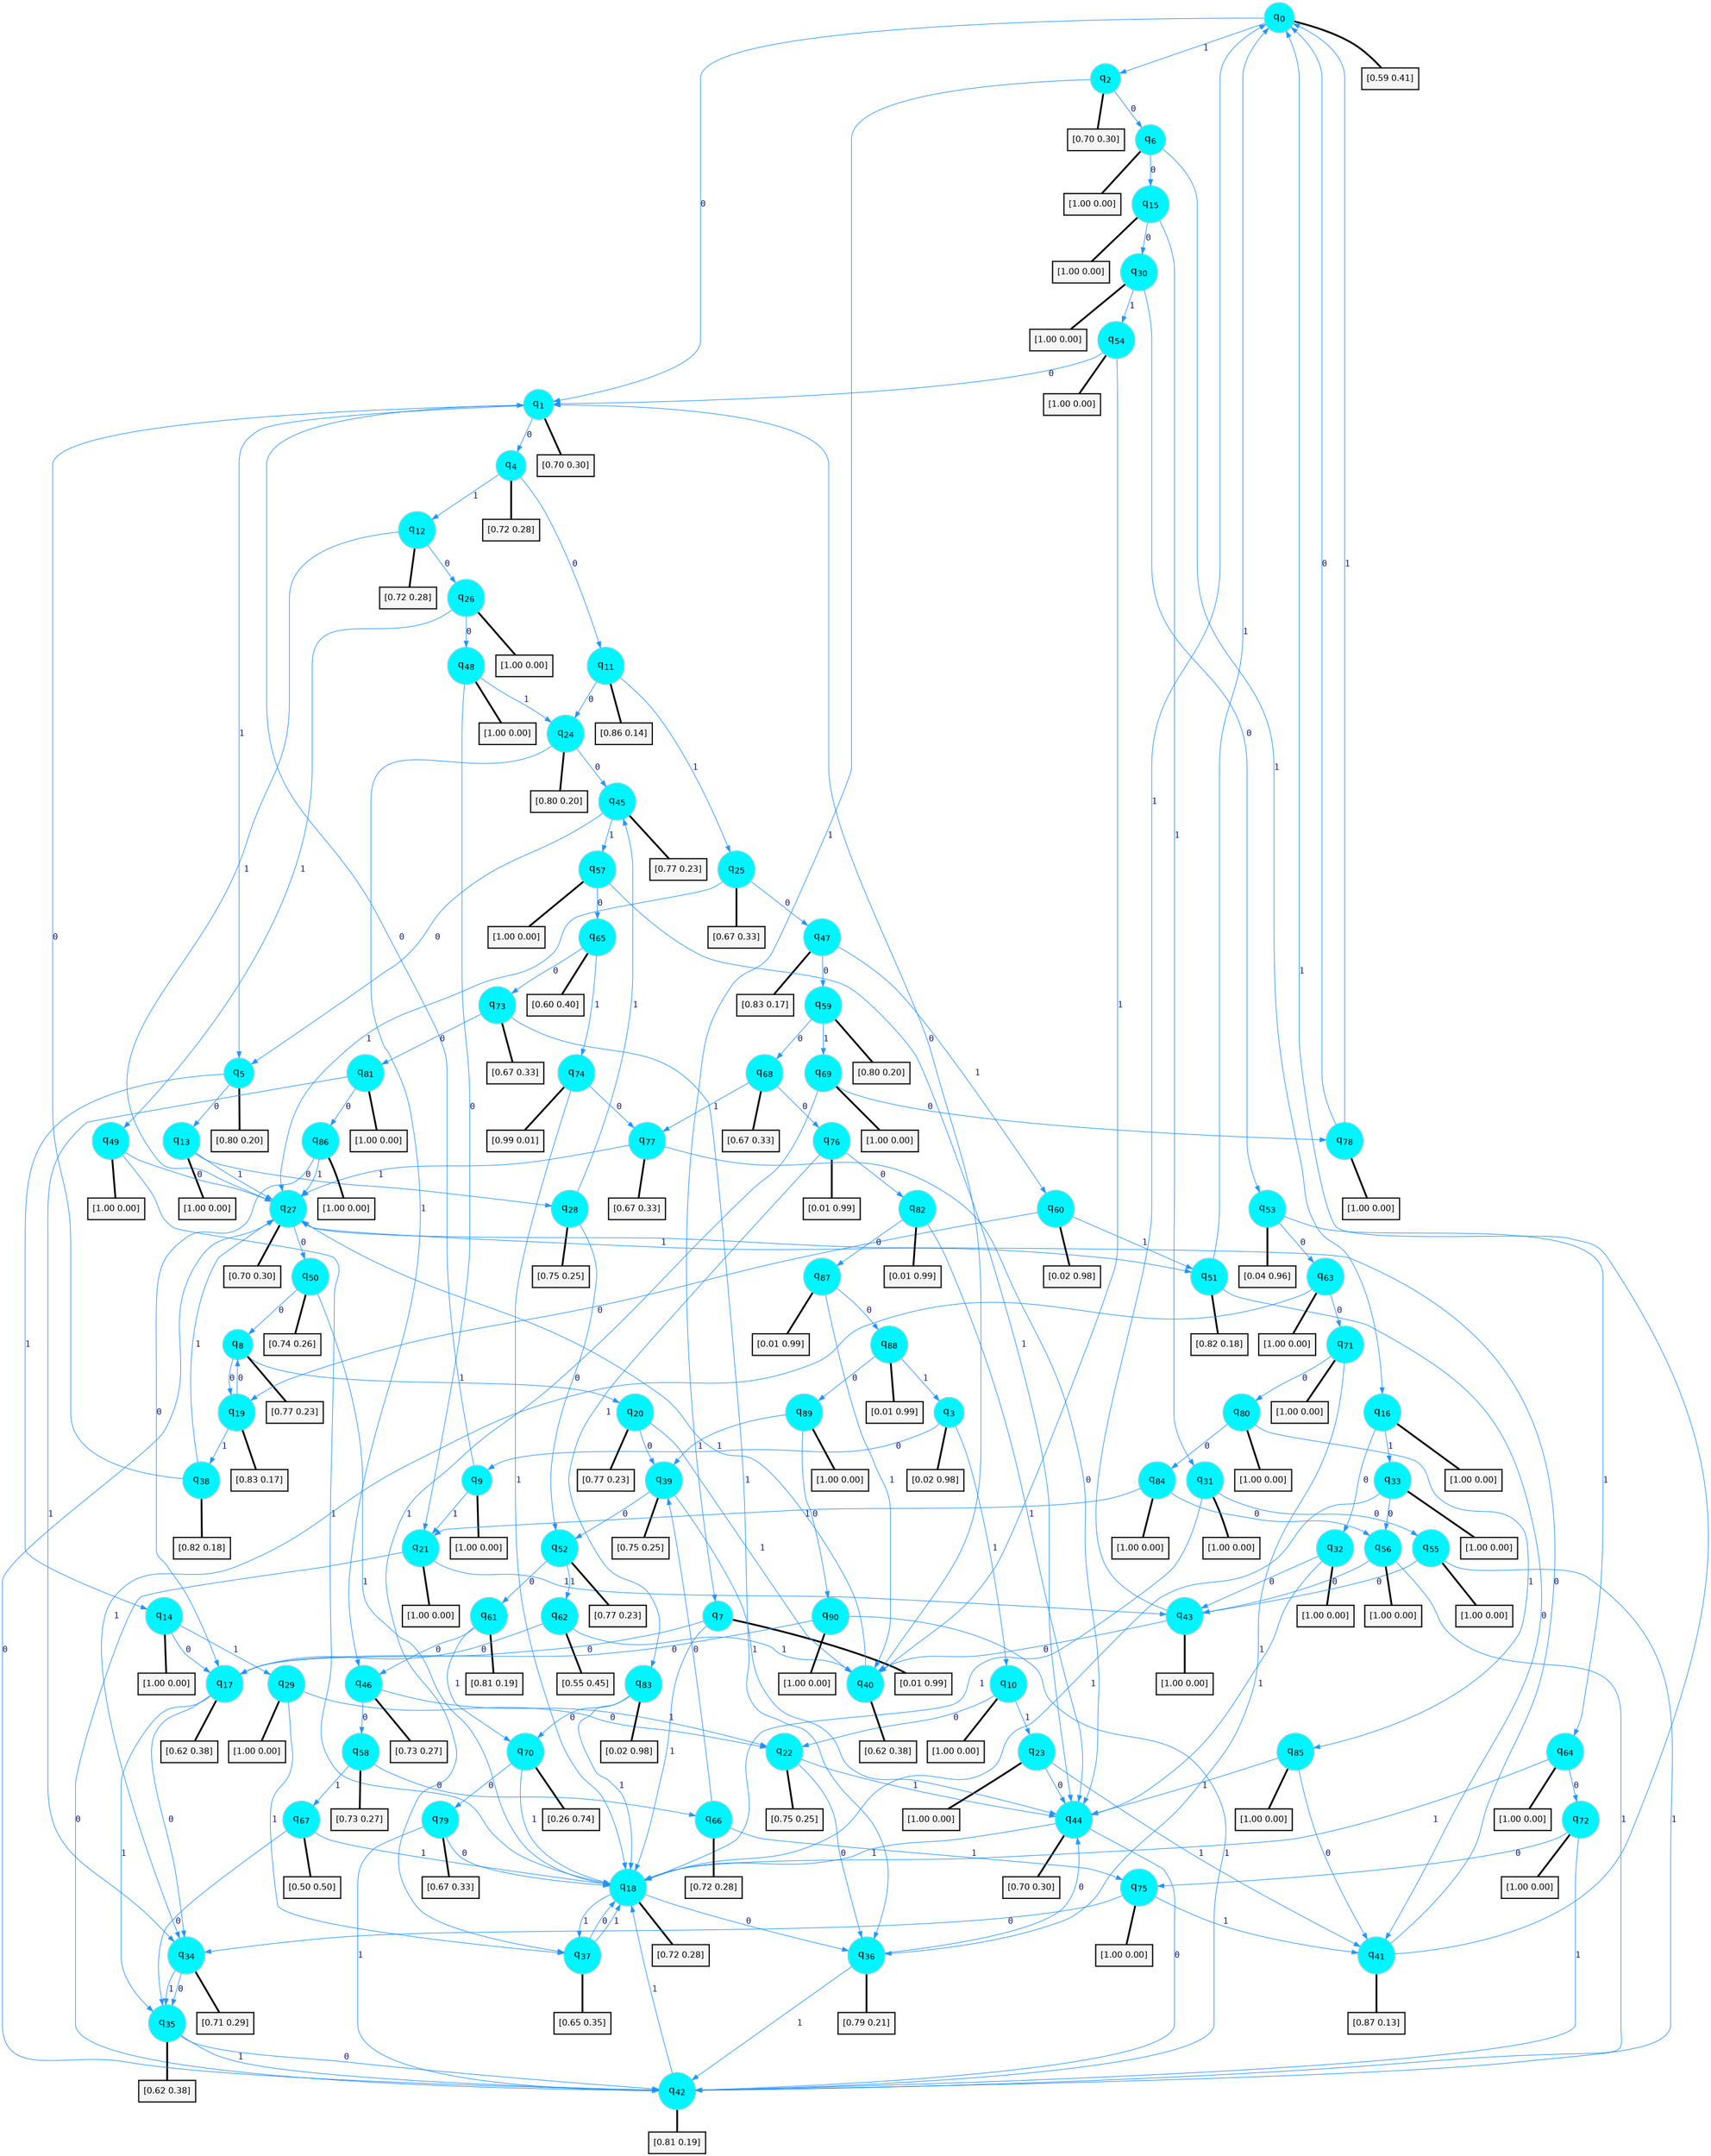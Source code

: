 digraph G {
graph [
bgcolor=transparent, dpi=300, rankdir=TD, size="40,25"];
node [
color=gray, fillcolor=turquoise1, fontcolor=black, fontname=Helvetica, fontsize=16, fontweight=bold, shape=circle, style=filled];
edge [
arrowsize=1, color=dodgerblue1, fontcolor=midnightblue, fontname=courier, fontweight=bold, penwidth=1, style=solid, weight=20];
0[label=<q<SUB>0</SUB>>];
1[label=<q<SUB>1</SUB>>];
2[label=<q<SUB>2</SUB>>];
3[label=<q<SUB>3</SUB>>];
4[label=<q<SUB>4</SUB>>];
5[label=<q<SUB>5</SUB>>];
6[label=<q<SUB>6</SUB>>];
7[label=<q<SUB>7</SUB>>];
8[label=<q<SUB>8</SUB>>];
9[label=<q<SUB>9</SUB>>];
10[label=<q<SUB>10</SUB>>];
11[label=<q<SUB>11</SUB>>];
12[label=<q<SUB>12</SUB>>];
13[label=<q<SUB>13</SUB>>];
14[label=<q<SUB>14</SUB>>];
15[label=<q<SUB>15</SUB>>];
16[label=<q<SUB>16</SUB>>];
17[label=<q<SUB>17</SUB>>];
18[label=<q<SUB>18</SUB>>];
19[label=<q<SUB>19</SUB>>];
20[label=<q<SUB>20</SUB>>];
21[label=<q<SUB>21</SUB>>];
22[label=<q<SUB>22</SUB>>];
23[label=<q<SUB>23</SUB>>];
24[label=<q<SUB>24</SUB>>];
25[label=<q<SUB>25</SUB>>];
26[label=<q<SUB>26</SUB>>];
27[label=<q<SUB>27</SUB>>];
28[label=<q<SUB>28</SUB>>];
29[label=<q<SUB>29</SUB>>];
30[label=<q<SUB>30</SUB>>];
31[label=<q<SUB>31</SUB>>];
32[label=<q<SUB>32</SUB>>];
33[label=<q<SUB>33</SUB>>];
34[label=<q<SUB>34</SUB>>];
35[label=<q<SUB>35</SUB>>];
36[label=<q<SUB>36</SUB>>];
37[label=<q<SUB>37</SUB>>];
38[label=<q<SUB>38</SUB>>];
39[label=<q<SUB>39</SUB>>];
40[label=<q<SUB>40</SUB>>];
41[label=<q<SUB>41</SUB>>];
42[label=<q<SUB>42</SUB>>];
43[label=<q<SUB>43</SUB>>];
44[label=<q<SUB>44</SUB>>];
45[label=<q<SUB>45</SUB>>];
46[label=<q<SUB>46</SUB>>];
47[label=<q<SUB>47</SUB>>];
48[label=<q<SUB>48</SUB>>];
49[label=<q<SUB>49</SUB>>];
50[label=<q<SUB>50</SUB>>];
51[label=<q<SUB>51</SUB>>];
52[label=<q<SUB>52</SUB>>];
53[label=<q<SUB>53</SUB>>];
54[label=<q<SUB>54</SUB>>];
55[label=<q<SUB>55</SUB>>];
56[label=<q<SUB>56</SUB>>];
57[label=<q<SUB>57</SUB>>];
58[label=<q<SUB>58</SUB>>];
59[label=<q<SUB>59</SUB>>];
60[label=<q<SUB>60</SUB>>];
61[label=<q<SUB>61</SUB>>];
62[label=<q<SUB>62</SUB>>];
63[label=<q<SUB>63</SUB>>];
64[label=<q<SUB>64</SUB>>];
65[label=<q<SUB>65</SUB>>];
66[label=<q<SUB>66</SUB>>];
67[label=<q<SUB>67</SUB>>];
68[label=<q<SUB>68</SUB>>];
69[label=<q<SUB>69</SUB>>];
70[label=<q<SUB>70</SUB>>];
71[label=<q<SUB>71</SUB>>];
72[label=<q<SUB>72</SUB>>];
73[label=<q<SUB>73</SUB>>];
74[label=<q<SUB>74</SUB>>];
75[label=<q<SUB>75</SUB>>];
76[label=<q<SUB>76</SUB>>];
77[label=<q<SUB>77</SUB>>];
78[label=<q<SUB>78</SUB>>];
79[label=<q<SUB>79</SUB>>];
80[label=<q<SUB>80</SUB>>];
81[label=<q<SUB>81</SUB>>];
82[label=<q<SUB>82</SUB>>];
83[label=<q<SUB>83</SUB>>];
84[label=<q<SUB>84</SUB>>];
85[label=<q<SUB>85</SUB>>];
86[label=<q<SUB>86</SUB>>];
87[label=<q<SUB>87</SUB>>];
88[label=<q<SUB>88</SUB>>];
89[label=<q<SUB>89</SUB>>];
90[label=<q<SUB>90</SUB>>];
91[label="[0.59 0.41]", shape=box,fontcolor=black, fontname=Helvetica, fontsize=14, penwidth=2, fillcolor=whitesmoke,color=black];
92[label="[0.70 0.30]", shape=box,fontcolor=black, fontname=Helvetica, fontsize=14, penwidth=2, fillcolor=whitesmoke,color=black];
93[label="[0.70 0.30]", shape=box,fontcolor=black, fontname=Helvetica, fontsize=14, penwidth=2, fillcolor=whitesmoke,color=black];
94[label="[0.02 0.98]", shape=box,fontcolor=black, fontname=Helvetica, fontsize=14, penwidth=2, fillcolor=whitesmoke,color=black];
95[label="[0.72 0.28]", shape=box,fontcolor=black, fontname=Helvetica, fontsize=14, penwidth=2, fillcolor=whitesmoke,color=black];
96[label="[0.80 0.20]", shape=box,fontcolor=black, fontname=Helvetica, fontsize=14, penwidth=2, fillcolor=whitesmoke,color=black];
97[label="[1.00 0.00]", shape=box,fontcolor=black, fontname=Helvetica, fontsize=14, penwidth=2, fillcolor=whitesmoke,color=black];
98[label="[0.01 0.99]", shape=box,fontcolor=black, fontname=Helvetica, fontsize=14, penwidth=2, fillcolor=whitesmoke,color=black];
99[label="[0.77 0.23]", shape=box,fontcolor=black, fontname=Helvetica, fontsize=14, penwidth=2, fillcolor=whitesmoke,color=black];
100[label="[1.00 0.00]", shape=box,fontcolor=black, fontname=Helvetica, fontsize=14, penwidth=2, fillcolor=whitesmoke,color=black];
101[label="[1.00 0.00]", shape=box,fontcolor=black, fontname=Helvetica, fontsize=14, penwidth=2, fillcolor=whitesmoke,color=black];
102[label="[0.86 0.14]", shape=box,fontcolor=black, fontname=Helvetica, fontsize=14, penwidth=2, fillcolor=whitesmoke,color=black];
103[label="[0.72 0.28]", shape=box,fontcolor=black, fontname=Helvetica, fontsize=14, penwidth=2, fillcolor=whitesmoke,color=black];
104[label="[1.00 0.00]", shape=box,fontcolor=black, fontname=Helvetica, fontsize=14, penwidth=2, fillcolor=whitesmoke,color=black];
105[label="[1.00 0.00]", shape=box,fontcolor=black, fontname=Helvetica, fontsize=14, penwidth=2, fillcolor=whitesmoke,color=black];
106[label="[1.00 0.00]", shape=box,fontcolor=black, fontname=Helvetica, fontsize=14, penwidth=2, fillcolor=whitesmoke,color=black];
107[label="[1.00 0.00]", shape=box,fontcolor=black, fontname=Helvetica, fontsize=14, penwidth=2, fillcolor=whitesmoke,color=black];
108[label="[0.62 0.38]", shape=box,fontcolor=black, fontname=Helvetica, fontsize=14, penwidth=2, fillcolor=whitesmoke,color=black];
109[label="[0.72 0.28]", shape=box,fontcolor=black, fontname=Helvetica, fontsize=14, penwidth=2, fillcolor=whitesmoke,color=black];
110[label="[0.83 0.17]", shape=box,fontcolor=black, fontname=Helvetica, fontsize=14, penwidth=2, fillcolor=whitesmoke,color=black];
111[label="[0.77 0.23]", shape=box,fontcolor=black, fontname=Helvetica, fontsize=14, penwidth=2, fillcolor=whitesmoke,color=black];
112[label="[1.00 0.00]", shape=box,fontcolor=black, fontname=Helvetica, fontsize=14, penwidth=2, fillcolor=whitesmoke,color=black];
113[label="[0.75 0.25]", shape=box,fontcolor=black, fontname=Helvetica, fontsize=14, penwidth=2, fillcolor=whitesmoke,color=black];
114[label="[1.00 0.00]", shape=box,fontcolor=black, fontname=Helvetica, fontsize=14, penwidth=2, fillcolor=whitesmoke,color=black];
115[label="[0.80 0.20]", shape=box,fontcolor=black, fontname=Helvetica, fontsize=14, penwidth=2, fillcolor=whitesmoke,color=black];
116[label="[0.67 0.33]", shape=box,fontcolor=black, fontname=Helvetica, fontsize=14, penwidth=2, fillcolor=whitesmoke,color=black];
117[label="[1.00 0.00]", shape=box,fontcolor=black, fontname=Helvetica, fontsize=14, penwidth=2, fillcolor=whitesmoke,color=black];
118[label="[0.70 0.30]", shape=box,fontcolor=black, fontname=Helvetica, fontsize=14, penwidth=2, fillcolor=whitesmoke,color=black];
119[label="[0.75 0.25]", shape=box,fontcolor=black, fontname=Helvetica, fontsize=14, penwidth=2, fillcolor=whitesmoke,color=black];
120[label="[1.00 0.00]", shape=box,fontcolor=black, fontname=Helvetica, fontsize=14, penwidth=2, fillcolor=whitesmoke,color=black];
121[label="[1.00 0.00]", shape=box,fontcolor=black, fontname=Helvetica, fontsize=14, penwidth=2, fillcolor=whitesmoke,color=black];
122[label="[1.00 0.00]", shape=box,fontcolor=black, fontname=Helvetica, fontsize=14, penwidth=2, fillcolor=whitesmoke,color=black];
123[label="[1.00 0.00]", shape=box,fontcolor=black, fontname=Helvetica, fontsize=14, penwidth=2, fillcolor=whitesmoke,color=black];
124[label="[1.00 0.00]", shape=box,fontcolor=black, fontname=Helvetica, fontsize=14, penwidth=2, fillcolor=whitesmoke,color=black];
125[label="[0.71 0.29]", shape=box,fontcolor=black, fontname=Helvetica, fontsize=14, penwidth=2, fillcolor=whitesmoke,color=black];
126[label="[0.62 0.38]", shape=box,fontcolor=black, fontname=Helvetica, fontsize=14, penwidth=2, fillcolor=whitesmoke,color=black];
127[label="[0.79 0.21]", shape=box,fontcolor=black, fontname=Helvetica, fontsize=14, penwidth=2, fillcolor=whitesmoke,color=black];
128[label="[0.65 0.35]", shape=box,fontcolor=black, fontname=Helvetica, fontsize=14, penwidth=2, fillcolor=whitesmoke,color=black];
129[label="[0.82 0.18]", shape=box,fontcolor=black, fontname=Helvetica, fontsize=14, penwidth=2, fillcolor=whitesmoke,color=black];
130[label="[0.75 0.25]", shape=box,fontcolor=black, fontname=Helvetica, fontsize=14, penwidth=2, fillcolor=whitesmoke,color=black];
131[label="[0.62 0.38]", shape=box,fontcolor=black, fontname=Helvetica, fontsize=14, penwidth=2, fillcolor=whitesmoke,color=black];
132[label="[0.87 0.13]", shape=box,fontcolor=black, fontname=Helvetica, fontsize=14, penwidth=2, fillcolor=whitesmoke,color=black];
133[label="[0.81 0.19]", shape=box,fontcolor=black, fontname=Helvetica, fontsize=14, penwidth=2, fillcolor=whitesmoke,color=black];
134[label="[1.00 0.00]", shape=box,fontcolor=black, fontname=Helvetica, fontsize=14, penwidth=2, fillcolor=whitesmoke,color=black];
135[label="[0.70 0.30]", shape=box,fontcolor=black, fontname=Helvetica, fontsize=14, penwidth=2, fillcolor=whitesmoke,color=black];
136[label="[0.77 0.23]", shape=box,fontcolor=black, fontname=Helvetica, fontsize=14, penwidth=2, fillcolor=whitesmoke,color=black];
137[label="[0.73 0.27]", shape=box,fontcolor=black, fontname=Helvetica, fontsize=14, penwidth=2, fillcolor=whitesmoke,color=black];
138[label="[0.83 0.17]", shape=box,fontcolor=black, fontname=Helvetica, fontsize=14, penwidth=2, fillcolor=whitesmoke,color=black];
139[label="[1.00 0.00]", shape=box,fontcolor=black, fontname=Helvetica, fontsize=14, penwidth=2, fillcolor=whitesmoke,color=black];
140[label="[1.00 0.00]", shape=box,fontcolor=black, fontname=Helvetica, fontsize=14, penwidth=2, fillcolor=whitesmoke,color=black];
141[label="[0.74 0.26]", shape=box,fontcolor=black, fontname=Helvetica, fontsize=14, penwidth=2, fillcolor=whitesmoke,color=black];
142[label="[0.82 0.18]", shape=box,fontcolor=black, fontname=Helvetica, fontsize=14, penwidth=2, fillcolor=whitesmoke,color=black];
143[label="[0.77 0.23]", shape=box,fontcolor=black, fontname=Helvetica, fontsize=14, penwidth=2, fillcolor=whitesmoke,color=black];
144[label="[0.04 0.96]", shape=box,fontcolor=black, fontname=Helvetica, fontsize=14, penwidth=2, fillcolor=whitesmoke,color=black];
145[label="[1.00 0.00]", shape=box,fontcolor=black, fontname=Helvetica, fontsize=14, penwidth=2, fillcolor=whitesmoke,color=black];
146[label="[1.00 0.00]", shape=box,fontcolor=black, fontname=Helvetica, fontsize=14, penwidth=2, fillcolor=whitesmoke,color=black];
147[label="[1.00 0.00]", shape=box,fontcolor=black, fontname=Helvetica, fontsize=14, penwidth=2, fillcolor=whitesmoke,color=black];
148[label="[1.00 0.00]", shape=box,fontcolor=black, fontname=Helvetica, fontsize=14, penwidth=2, fillcolor=whitesmoke,color=black];
149[label="[0.73 0.27]", shape=box,fontcolor=black, fontname=Helvetica, fontsize=14, penwidth=2, fillcolor=whitesmoke,color=black];
150[label="[0.80 0.20]", shape=box,fontcolor=black, fontname=Helvetica, fontsize=14, penwidth=2, fillcolor=whitesmoke,color=black];
151[label="[0.02 0.98]", shape=box,fontcolor=black, fontname=Helvetica, fontsize=14, penwidth=2, fillcolor=whitesmoke,color=black];
152[label="[0.81 0.19]", shape=box,fontcolor=black, fontname=Helvetica, fontsize=14, penwidth=2, fillcolor=whitesmoke,color=black];
153[label="[0.55 0.45]", shape=box,fontcolor=black, fontname=Helvetica, fontsize=14, penwidth=2, fillcolor=whitesmoke,color=black];
154[label="[1.00 0.00]", shape=box,fontcolor=black, fontname=Helvetica, fontsize=14, penwidth=2, fillcolor=whitesmoke,color=black];
155[label="[1.00 0.00]", shape=box,fontcolor=black, fontname=Helvetica, fontsize=14, penwidth=2, fillcolor=whitesmoke,color=black];
156[label="[0.60 0.40]", shape=box,fontcolor=black, fontname=Helvetica, fontsize=14, penwidth=2, fillcolor=whitesmoke,color=black];
157[label="[0.72 0.28]", shape=box,fontcolor=black, fontname=Helvetica, fontsize=14, penwidth=2, fillcolor=whitesmoke,color=black];
158[label="[0.50 0.50]", shape=box,fontcolor=black, fontname=Helvetica, fontsize=14, penwidth=2, fillcolor=whitesmoke,color=black];
159[label="[0.67 0.33]", shape=box,fontcolor=black, fontname=Helvetica, fontsize=14, penwidth=2, fillcolor=whitesmoke,color=black];
160[label="[1.00 0.00]", shape=box,fontcolor=black, fontname=Helvetica, fontsize=14, penwidth=2, fillcolor=whitesmoke,color=black];
161[label="[0.26 0.74]", shape=box,fontcolor=black, fontname=Helvetica, fontsize=14, penwidth=2, fillcolor=whitesmoke,color=black];
162[label="[1.00 0.00]", shape=box,fontcolor=black, fontname=Helvetica, fontsize=14, penwidth=2, fillcolor=whitesmoke,color=black];
163[label="[1.00 0.00]", shape=box,fontcolor=black, fontname=Helvetica, fontsize=14, penwidth=2, fillcolor=whitesmoke,color=black];
164[label="[0.67 0.33]", shape=box,fontcolor=black, fontname=Helvetica, fontsize=14, penwidth=2, fillcolor=whitesmoke,color=black];
165[label="[0.99 0.01]", shape=box,fontcolor=black, fontname=Helvetica, fontsize=14, penwidth=2, fillcolor=whitesmoke,color=black];
166[label="[1.00 0.00]", shape=box,fontcolor=black, fontname=Helvetica, fontsize=14, penwidth=2, fillcolor=whitesmoke,color=black];
167[label="[0.01 0.99]", shape=box,fontcolor=black, fontname=Helvetica, fontsize=14, penwidth=2, fillcolor=whitesmoke,color=black];
168[label="[0.67 0.33]", shape=box,fontcolor=black, fontname=Helvetica, fontsize=14, penwidth=2, fillcolor=whitesmoke,color=black];
169[label="[1.00 0.00]", shape=box,fontcolor=black, fontname=Helvetica, fontsize=14, penwidth=2, fillcolor=whitesmoke,color=black];
170[label="[0.67 0.33]", shape=box,fontcolor=black, fontname=Helvetica, fontsize=14, penwidth=2, fillcolor=whitesmoke,color=black];
171[label="[1.00 0.00]", shape=box,fontcolor=black, fontname=Helvetica, fontsize=14, penwidth=2, fillcolor=whitesmoke,color=black];
172[label="[1.00 0.00]", shape=box,fontcolor=black, fontname=Helvetica, fontsize=14, penwidth=2, fillcolor=whitesmoke,color=black];
173[label="[0.01 0.99]", shape=box,fontcolor=black, fontname=Helvetica, fontsize=14, penwidth=2, fillcolor=whitesmoke,color=black];
174[label="[0.02 0.98]", shape=box,fontcolor=black, fontname=Helvetica, fontsize=14, penwidth=2, fillcolor=whitesmoke,color=black];
175[label="[1.00 0.00]", shape=box,fontcolor=black, fontname=Helvetica, fontsize=14, penwidth=2, fillcolor=whitesmoke,color=black];
176[label="[1.00 0.00]", shape=box,fontcolor=black, fontname=Helvetica, fontsize=14, penwidth=2, fillcolor=whitesmoke,color=black];
177[label="[1.00 0.00]", shape=box,fontcolor=black, fontname=Helvetica, fontsize=14, penwidth=2, fillcolor=whitesmoke,color=black];
178[label="[0.01 0.99]", shape=box,fontcolor=black, fontname=Helvetica, fontsize=14, penwidth=2, fillcolor=whitesmoke,color=black];
179[label="[0.01 0.99]", shape=box,fontcolor=black, fontname=Helvetica, fontsize=14, penwidth=2, fillcolor=whitesmoke,color=black];
180[label="[1.00 0.00]", shape=box,fontcolor=black, fontname=Helvetica, fontsize=14, penwidth=2, fillcolor=whitesmoke,color=black];
181[label="[1.00 0.00]", shape=box,fontcolor=black, fontname=Helvetica, fontsize=14, penwidth=2, fillcolor=whitesmoke,color=black];
0->1 [label=0];
0->2 [label=1];
0->91 [arrowhead=none, penwidth=3,color=black];
1->4 [label=0];
1->5 [label=1];
1->92 [arrowhead=none, penwidth=3,color=black];
2->6 [label=0];
2->7 [label=1];
2->93 [arrowhead=none, penwidth=3,color=black];
3->9 [label=0];
3->10 [label=1];
3->94 [arrowhead=none, penwidth=3,color=black];
4->11 [label=0];
4->12 [label=1];
4->95 [arrowhead=none, penwidth=3,color=black];
5->13 [label=0];
5->14 [label=1];
5->96 [arrowhead=none, penwidth=3,color=black];
6->15 [label=0];
6->16 [label=1];
6->97 [arrowhead=none, penwidth=3,color=black];
7->17 [label=0];
7->18 [label=1];
7->98 [arrowhead=none, penwidth=3,color=black];
8->19 [label=0];
8->20 [label=1];
8->99 [arrowhead=none, penwidth=3,color=black];
9->1 [label=0];
9->21 [label=1];
9->100 [arrowhead=none, penwidth=3,color=black];
10->22 [label=0];
10->23 [label=1];
10->101 [arrowhead=none, penwidth=3,color=black];
11->24 [label=0];
11->25 [label=1];
11->102 [arrowhead=none, penwidth=3,color=black];
12->26 [label=0];
12->27 [label=1];
12->103 [arrowhead=none, penwidth=3,color=black];
13->28 [label=0];
13->27 [label=1];
13->104 [arrowhead=none, penwidth=3,color=black];
14->17 [label=0];
14->29 [label=1];
14->105 [arrowhead=none, penwidth=3,color=black];
15->30 [label=0];
15->31 [label=1];
15->106 [arrowhead=none, penwidth=3,color=black];
16->32 [label=0];
16->33 [label=1];
16->107 [arrowhead=none, penwidth=3,color=black];
17->34 [label=0];
17->35 [label=1];
17->108 [arrowhead=none, penwidth=3,color=black];
18->36 [label=0];
18->37 [label=1];
18->109 [arrowhead=none, penwidth=3,color=black];
19->8 [label=0];
19->38 [label=1];
19->110 [arrowhead=none, penwidth=3,color=black];
20->39 [label=0];
20->40 [label=1];
20->111 [arrowhead=none, penwidth=3,color=black];
21->42 [label=0];
21->43 [label=1];
21->112 [arrowhead=none, penwidth=3,color=black];
22->36 [label=0];
22->44 [label=1];
22->113 [arrowhead=none, penwidth=3,color=black];
23->44 [label=0];
23->41 [label=1];
23->114 [arrowhead=none, penwidth=3,color=black];
24->45 [label=0];
24->46 [label=1];
24->115 [arrowhead=none, penwidth=3,color=black];
25->47 [label=0];
25->27 [label=1];
25->116 [arrowhead=none, penwidth=3,color=black];
26->48 [label=0];
26->49 [label=1];
26->117 [arrowhead=none, penwidth=3,color=black];
27->50 [label=0];
27->51 [label=1];
27->118 [arrowhead=none, penwidth=3,color=black];
28->52 [label=0];
28->45 [label=1];
28->119 [arrowhead=none, penwidth=3,color=black];
29->22 [label=0];
29->37 [label=1];
29->120 [arrowhead=none, penwidth=3,color=black];
30->53 [label=0];
30->54 [label=1];
30->121 [arrowhead=none, penwidth=3,color=black];
31->55 [label=0];
31->18 [label=1];
31->122 [arrowhead=none, penwidth=3,color=black];
32->43 [label=0];
32->44 [label=1];
32->123 [arrowhead=none, penwidth=3,color=black];
33->56 [label=0];
33->18 [label=1];
33->124 [arrowhead=none, penwidth=3,color=black];
34->35 [label=0];
34->35 [label=1];
34->125 [arrowhead=none, penwidth=3,color=black];
35->42 [label=0];
35->42 [label=1];
35->126 [arrowhead=none, penwidth=3,color=black];
36->44 [label=0];
36->42 [label=1];
36->127 [arrowhead=none, penwidth=3,color=black];
37->18 [label=0];
37->18 [label=1];
37->128 [arrowhead=none, penwidth=3,color=black];
38->1 [label=0];
38->27 [label=1];
38->129 [arrowhead=none, penwidth=3,color=black];
39->52 [label=0];
39->44 [label=1];
39->130 [arrowhead=none, penwidth=3,color=black];
40->1 [label=0];
40->27 [label=1];
40->131 [arrowhead=none, penwidth=3,color=black];
41->27 [label=0];
41->0 [label=1];
41->132 [arrowhead=none, penwidth=3,color=black];
42->27 [label=0];
42->18 [label=1];
42->133 [arrowhead=none, penwidth=3,color=black];
43->40 [label=0];
43->0 [label=1];
43->134 [arrowhead=none, penwidth=3,color=black];
44->42 [label=0];
44->18 [label=1];
44->135 [arrowhead=none, penwidth=3,color=black];
45->5 [label=0];
45->57 [label=1];
45->136 [arrowhead=none, penwidth=3,color=black];
46->58 [label=0];
46->22 [label=1];
46->137 [arrowhead=none, penwidth=3,color=black];
47->59 [label=0];
47->60 [label=1];
47->138 [arrowhead=none, penwidth=3,color=black];
48->21 [label=0];
48->24 [label=1];
48->139 [arrowhead=none, penwidth=3,color=black];
49->27 [label=0];
49->18 [label=1];
49->140 [arrowhead=none, penwidth=3,color=black];
50->8 [label=0];
50->18 [label=1];
50->141 [arrowhead=none, penwidth=3,color=black];
51->41 [label=0];
51->0 [label=1];
51->142 [arrowhead=none, penwidth=3,color=black];
52->61 [label=0];
52->62 [label=1];
52->143 [arrowhead=none, penwidth=3,color=black];
53->63 [label=0];
53->64 [label=1];
53->144 [arrowhead=none, penwidth=3,color=black];
54->1 [label=0];
54->40 [label=1];
54->145 [arrowhead=none, penwidth=3,color=black];
55->43 [label=0];
55->42 [label=1];
55->146 [arrowhead=none, penwidth=3,color=black];
56->43 [label=0];
56->42 [label=1];
56->147 [arrowhead=none, penwidth=3,color=black];
57->65 [label=0];
57->44 [label=1];
57->148 [arrowhead=none, penwidth=3,color=black];
58->66 [label=0];
58->67 [label=1];
58->149 [arrowhead=none, penwidth=3,color=black];
59->68 [label=0];
59->69 [label=1];
59->150 [arrowhead=none, penwidth=3,color=black];
60->19 [label=0];
60->51 [label=1];
60->151 [arrowhead=none, penwidth=3,color=black];
61->46 [label=0];
61->70 [label=1];
61->152 [arrowhead=none, penwidth=3,color=black];
62->17 [label=0];
62->40 [label=1];
62->153 [arrowhead=none, penwidth=3,color=black];
63->71 [label=0];
63->34 [label=1];
63->154 [arrowhead=none, penwidth=3,color=black];
64->72 [label=0];
64->18 [label=1];
64->155 [arrowhead=none, penwidth=3,color=black];
65->73 [label=0];
65->74 [label=1];
65->156 [arrowhead=none, penwidth=3,color=black];
66->39 [label=0];
66->75 [label=1];
66->157 [arrowhead=none, penwidth=3,color=black];
67->35 [label=0];
67->18 [label=1];
67->158 [arrowhead=none, penwidth=3,color=black];
68->76 [label=0];
68->77 [label=1];
68->159 [arrowhead=none, penwidth=3,color=black];
69->78 [label=0];
69->37 [label=1];
69->160 [arrowhead=none, penwidth=3,color=black];
70->79 [label=0];
70->18 [label=1];
70->161 [arrowhead=none, penwidth=3,color=black];
71->80 [label=0];
71->36 [label=1];
71->162 [arrowhead=none, penwidth=3,color=black];
72->75 [label=0];
72->42 [label=1];
72->163 [arrowhead=none, penwidth=3,color=black];
73->81 [label=0];
73->36 [label=1];
73->164 [arrowhead=none, penwidth=3,color=black];
74->77 [label=0];
74->18 [label=1];
74->165 [arrowhead=none, penwidth=3,color=black];
75->34 [label=0];
75->41 [label=1];
75->166 [arrowhead=none, penwidth=3,color=black];
76->82 [label=0];
76->83 [label=1];
76->167 [arrowhead=none, penwidth=3,color=black];
77->44 [label=0];
77->27 [label=1];
77->168 [arrowhead=none, penwidth=3,color=black];
78->0 [label=0];
78->0 [label=1];
78->169 [arrowhead=none, penwidth=3,color=black];
79->18 [label=0];
79->42 [label=1];
79->170 [arrowhead=none, penwidth=3,color=black];
80->84 [label=0];
80->85 [label=1];
80->171 [arrowhead=none, penwidth=3,color=black];
81->86 [label=0];
81->34 [label=1];
81->172 [arrowhead=none, penwidth=3,color=black];
82->87 [label=0];
82->44 [label=1];
82->173 [arrowhead=none, penwidth=3,color=black];
83->70 [label=0];
83->18 [label=1];
83->174 [arrowhead=none, penwidth=3,color=black];
84->56 [label=0];
84->21 [label=1];
84->175 [arrowhead=none, penwidth=3,color=black];
85->41 [label=0];
85->44 [label=1];
85->176 [arrowhead=none, penwidth=3,color=black];
86->17 [label=0];
86->27 [label=1];
86->177 [arrowhead=none, penwidth=3,color=black];
87->88 [label=0];
87->40 [label=1];
87->178 [arrowhead=none, penwidth=3,color=black];
88->89 [label=0];
88->3 [label=1];
88->179 [arrowhead=none, penwidth=3,color=black];
89->90 [label=0];
89->39 [label=1];
89->180 [arrowhead=none, penwidth=3,color=black];
90->17 [label=0];
90->42 [label=1];
90->181 [arrowhead=none, penwidth=3,color=black];
}
